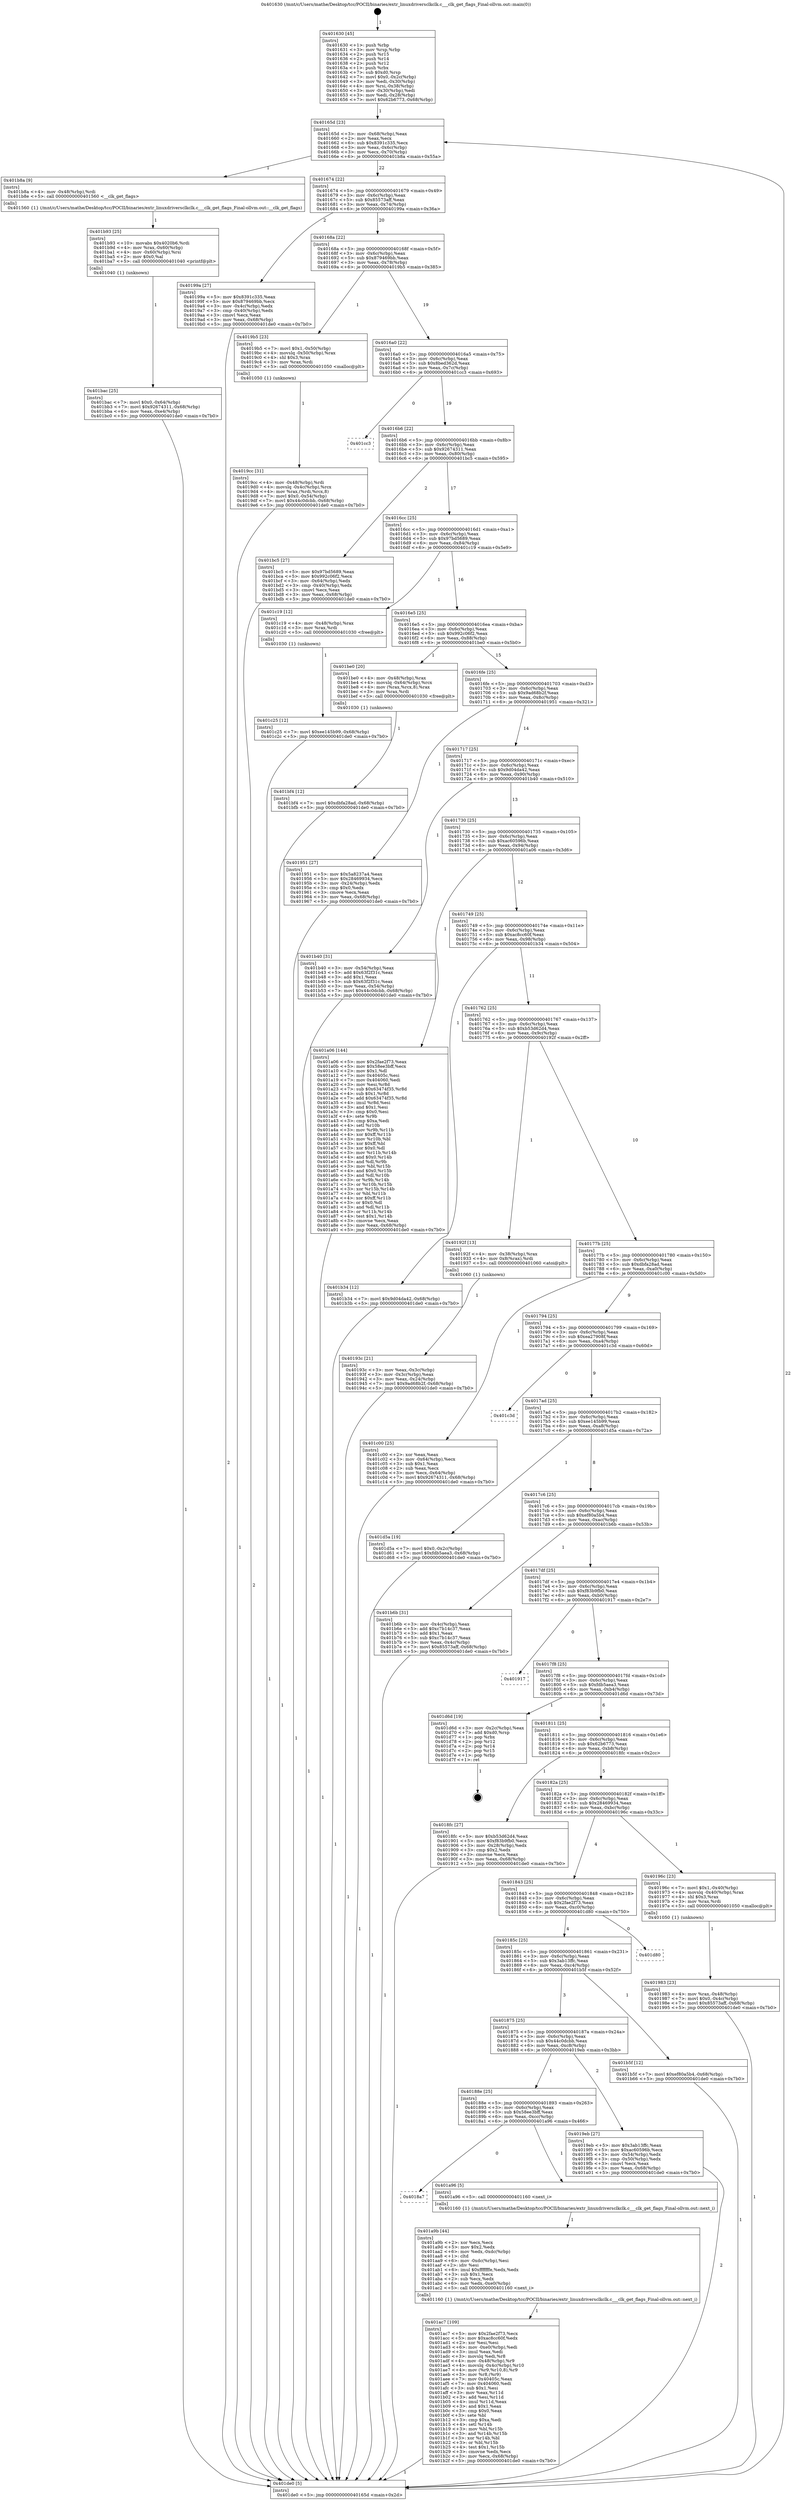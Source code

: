 digraph "0x401630" {
  label = "0x401630 (/mnt/c/Users/mathe/Desktop/tcc/POCII/binaries/extr_linuxdriversclkclk.c___clk_get_flags_Final-ollvm.out::main(0))"
  labelloc = "t"
  node[shape=record]

  Entry [label="",width=0.3,height=0.3,shape=circle,fillcolor=black,style=filled]
  "0x40165d" [label="{
     0x40165d [23]\l
     | [instrs]\l
     &nbsp;&nbsp;0x40165d \<+3\>: mov -0x68(%rbp),%eax\l
     &nbsp;&nbsp;0x401660 \<+2\>: mov %eax,%ecx\l
     &nbsp;&nbsp;0x401662 \<+6\>: sub $0x8391c335,%ecx\l
     &nbsp;&nbsp;0x401668 \<+3\>: mov %eax,-0x6c(%rbp)\l
     &nbsp;&nbsp;0x40166b \<+3\>: mov %ecx,-0x70(%rbp)\l
     &nbsp;&nbsp;0x40166e \<+6\>: je 0000000000401b8a \<main+0x55a\>\l
  }"]
  "0x401b8a" [label="{
     0x401b8a [9]\l
     | [instrs]\l
     &nbsp;&nbsp;0x401b8a \<+4\>: mov -0x48(%rbp),%rdi\l
     &nbsp;&nbsp;0x401b8e \<+5\>: call 0000000000401560 \<__clk_get_flags\>\l
     | [calls]\l
     &nbsp;&nbsp;0x401560 \{1\} (/mnt/c/Users/mathe/Desktop/tcc/POCII/binaries/extr_linuxdriversclkclk.c___clk_get_flags_Final-ollvm.out::__clk_get_flags)\l
  }"]
  "0x401674" [label="{
     0x401674 [22]\l
     | [instrs]\l
     &nbsp;&nbsp;0x401674 \<+5\>: jmp 0000000000401679 \<main+0x49\>\l
     &nbsp;&nbsp;0x401679 \<+3\>: mov -0x6c(%rbp),%eax\l
     &nbsp;&nbsp;0x40167c \<+5\>: sub $0x85573aff,%eax\l
     &nbsp;&nbsp;0x401681 \<+3\>: mov %eax,-0x74(%rbp)\l
     &nbsp;&nbsp;0x401684 \<+6\>: je 000000000040199a \<main+0x36a\>\l
  }"]
  Exit [label="",width=0.3,height=0.3,shape=circle,fillcolor=black,style=filled,peripheries=2]
  "0x40199a" [label="{
     0x40199a [27]\l
     | [instrs]\l
     &nbsp;&nbsp;0x40199a \<+5\>: mov $0x8391c335,%eax\l
     &nbsp;&nbsp;0x40199f \<+5\>: mov $0x879469bb,%ecx\l
     &nbsp;&nbsp;0x4019a4 \<+3\>: mov -0x4c(%rbp),%edx\l
     &nbsp;&nbsp;0x4019a7 \<+3\>: cmp -0x40(%rbp),%edx\l
     &nbsp;&nbsp;0x4019aa \<+3\>: cmovl %ecx,%eax\l
     &nbsp;&nbsp;0x4019ad \<+3\>: mov %eax,-0x68(%rbp)\l
     &nbsp;&nbsp;0x4019b0 \<+5\>: jmp 0000000000401de0 \<main+0x7b0\>\l
  }"]
  "0x40168a" [label="{
     0x40168a [22]\l
     | [instrs]\l
     &nbsp;&nbsp;0x40168a \<+5\>: jmp 000000000040168f \<main+0x5f\>\l
     &nbsp;&nbsp;0x40168f \<+3\>: mov -0x6c(%rbp),%eax\l
     &nbsp;&nbsp;0x401692 \<+5\>: sub $0x879469bb,%eax\l
     &nbsp;&nbsp;0x401697 \<+3\>: mov %eax,-0x78(%rbp)\l
     &nbsp;&nbsp;0x40169a \<+6\>: je 00000000004019b5 \<main+0x385\>\l
  }"]
  "0x401c25" [label="{
     0x401c25 [12]\l
     | [instrs]\l
     &nbsp;&nbsp;0x401c25 \<+7\>: movl $0xee145b99,-0x68(%rbp)\l
     &nbsp;&nbsp;0x401c2c \<+5\>: jmp 0000000000401de0 \<main+0x7b0\>\l
  }"]
  "0x4019b5" [label="{
     0x4019b5 [23]\l
     | [instrs]\l
     &nbsp;&nbsp;0x4019b5 \<+7\>: movl $0x1,-0x50(%rbp)\l
     &nbsp;&nbsp;0x4019bc \<+4\>: movslq -0x50(%rbp),%rax\l
     &nbsp;&nbsp;0x4019c0 \<+4\>: shl $0x3,%rax\l
     &nbsp;&nbsp;0x4019c4 \<+3\>: mov %rax,%rdi\l
     &nbsp;&nbsp;0x4019c7 \<+5\>: call 0000000000401050 \<malloc@plt\>\l
     | [calls]\l
     &nbsp;&nbsp;0x401050 \{1\} (unknown)\l
  }"]
  "0x4016a0" [label="{
     0x4016a0 [22]\l
     | [instrs]\l
     &nbsp;&nbsp;0x4016a0 \<+5\>: jmp 00000000004016a5 \<main+0x75\>\l
     &nbsp;&nbsp;0x4016a5 \<+3\>: mov -0x6c(%rbp),%eax\l
     &nbsp;&nbsp;0x4016a8 \<+5\>: sub $0x8bed362d,%eax\l
     &nbsp;&nbsp;0x4016ad \<+3\>: mov %eax,-0x7c(%rbp)\l
     &nbsp;&nbsp;0x4016b0 \<+6\>: je 0000000000401cc3 \<main+0x693\>\l
  }"]
  "0x401bf4" [label="{
     0x401bf4 [12]\l
     | [instrs]\l
     &nbsp;&nbsp;0x401bf4 \<+7\>: movl $0xdbfa28ad,-0x68(%rbp)\l
     &nbsp;&nbsp;0x401bfb \<+5\>: jmp 0000000000401de0 \<main+0x7b0\>\l
  }"]
  "0x401cc3" [label="{
     0x401cc3\l
  }", style=dashed]
  "0x4016b6" [label="{
     0x4016b6 [22]\l
     | [instrs]\l
     &nbsp;&nbsp;0x4016b6 \<+5\>: jmp 00000000004016bb \<main+0x8b\>\l
     &nbsp;&nbsp;0x4016bb \<+3\>: mov -0x6c(%rbp),%eax\l
     &nbsp;&nbsp;0x4016be \<+5\>: sub $0x92674311,%eax\l
     &nbsp;&nbsp;0x4016c3 \<+3\>: mov %eax,-0x80(%rbp)\l
     &nbsp;&nbsp;0x4016c6 \<+6\>: je 0000000000401bc5 \<main+0x595\>\l
  }"]
  "0x401bac" [label="{
     0x401bac [25]\l
     | [instrs]\l
     &nbsp;&nbsp;0x401bac \<+7\>: movl $0x0,-0x64(%rbp)\l
     &nbsp;&nbsp;0x401bb3 \<+7\>: movl $0x92674311,-0x68(%rbp)\l
     &nbsp;&nbsp;0x401bba \<+6\>: mov %eax,-0xe4(%rbp)\l
     &nbsp;&nbsp;0x401bc0 \<+5\>: jmp 0000000000401de0 \<main+0x7b0\>\l
  }"]
  "0x401bc5" [label="{
     0x401bc5 [27]\l
     | [instrs]\l
     &nbsp;&nbsp;0x401bc5 \<+5\>: mov $0x97bd5689,%eax\l
     &nbsp;&nbsp;0x401bca \<+5\>: mov $0x992c06f2,%ecx\l
     &nbsp;&nbsp;0x401bcf \<+3\>: mov -0x64(%rbp),%edx\l
     &nbsp;&nbsp;0x401bd2 \<+3\>: cmp -0x40(%rbp),%edx\l
     &nbsp;&nbsp;0x401bd5 \<+3\>: cmovl %ecx,%eax\l
     &nbsp;&nbsp;0x401bd8 \<+3\>: mov %eax,-0x68(%rbp)\l
     &nbsp;&nbsp;0x401bdb \<+5\>: jmp 0000000000401de0 \<main+0x7b0\>\l
  }"]
  "0x4016cc" [label="{
     0x4016cc [25]\l
     | [instrs]\l
     &nbsp;&nbsp;0x4016cc \<+5\>: jmp 00000000004016d1 \<main+0xa1\>\l
     &nbsp;&nbsp;0x4016d1 \<+3\>: mov -0x6c(%rbp),%eax\l
     &nbsp;&nbsp;0x4016d4 \<+5\>: sub $0x97bd5689,%eax\l
     &nbsp;&nbsp;0x4016d9 \<+6\>: mov %eax,-0x84(%rbp)\l
     &nbsp;&nbsp;0x4016df \<+6\>: je 0000000000401c19 \<main+0x5e9\>\l
  }"]
  "0x401b93" [label="{
     0x401b93 [25]\l
     | [instrs]\l
     &nbsp;&nbsp;0x401b93 \<+10\>: movabs $0x4020b6,%rdi\l
     &nbsp;&nbsp;0x401b9d \<+4\>: mov %rax,-0x60(%rbp)\l
     &nbsp;&nbsp;0x401ba1 \<+4\>: mov -0x60(%rbp),%rsi\l
     &nbsp;&nbsp;0x401ba5 \<+2\>: mov $0x0,%al\l
     &nbsp;&nbsp;0x401ba7 \<+5\>: call 0000000000401040 \<printf@plt\>\l
     | [calls]\l
     &nbsp;&nbsp;0x401040 \{1\} (unknown)\l
  }"]
  "0x401c19" [label="{
     0x401c19 [12]\l
     | [instrs]\l
     &nbsp;&nbsp;0x401c19 \<+4\>: mov -0x48(%rbp),%rax\l
     &nbsp;&nbsp;0x401c1d \<+3\>: mov %rax,%rdi\l
     &nbsp;&nbsp;0x401c20 \<+5\>: call 0000000000401030 \<free@plt\>\l
     | [calls]\l
     &nbsp;&nbsp;0x401030 \{1\} (unknown)\l
  }"]
  "0x4016e5" [label="{
     0x4016e5 [25]\l
     | [instrs]\l
     &nbsp;&nbsp;0x4016e5 \<+5\>: jmp 00000000004016ea \<main+0xba\>\l
     &nbsp;&nbsp;0x4016ea \<+3\>: mov -0x6c(%rbp),%eax\l
     &nbsp;&nbsp;0x4016ed \<+5\>: sub $0x992c06f2,%eax\l
     &nbsp;&nbsp;0x4016f2 \<+6\>: mov %eax,-0x88(%rbp)\l
     &nbsp;&nbsp;0x4016f8 \<+6\>: je 0000000000401be0 \<main+0x5b0\>\l
  }"]
  "0x401ac7" [label="{
     0x401ac7 [109]\l
     | [instrs]\l
     &nbsp;&nbsp;0x401ac7 \<+5\>: mov $0x2fae2f73,%ecx\l
     &nbsp;&nbsp;0x401acc \<+5\>: mov $0xac8cc60f,%edx\l
     &nbsp;&nbsp;0x401ad1 \<+2\>: xor %esi,%esi\l
     &nbsp;&nbsp;0x401ad3 \<+6\>: mov -0xe0(%rbp),%edi\l
     &nbsp;&nbsp;0x401ad9 \<+3\>: imul %eax,%edi\l
     &nbsp;&nbsp;0x401adc \<+3\>: movslq %edi,%r8\l
     &nbsp;&nbsp;0x401adf \<+4\>: mov -0x48(%rbp),%r9\l
     &nbsp;&nbsp;0x401ae3 \<+4\>: movslq -0x4c(%rbp),%r10\l
     &nbsp;&nbsp;0x401ae7 \<+4\>: mov (%r9,%r10,8),%r9\l
     &nbsp;&nbsp;0x401aeb \<+3\>: mov %r8,(%r9)\l
     &nbsp;&nbsp;0x401aee \<+7\>: mov 0x40405c,%eax\l
     &nbsp;&nbsp;0x401af5 \<+7\>: mov 0x404060,%edi\l
     &nbsp;&nbsp;0x401afc \<+3\>: sub $0x1,%esi\l
     &nbsp;&nbsp;0x401aff \<+3\>: mov %eax,%r11d\l
     &nbsp;&nbsp;0x401b02 \<+3\>: add %esi,%r11d\l
     &nbsp;&nbsp;0x401b05 \<+4\>: imul %r11d,%eax\l
     &nbsp;&nbsp;0x401b09 \<+3\>: and $0x1,%eax\l
     &nbsp;&nbsp;0x401b0c \<+3\>: cmp $0x0,%eax\l
     &nbsp;&nbsp;0x401b0f \<+3\>: sete %bl\l
     &nbsp;&nbsp;0x401b12 \<+3\>: cmp $0xa,%edi\l
     &nbsp;&nbsp;0x401b15 \<+4\>: setl %r14b\l
     &nbsp;&nbsp;0x401b19 \<+3\>: mov %bl,%r15b\l
     &nbsp;&nbsp;0x401b1c \<+3\>: and %r14b,%r15b\l
     &nbsp;&nbsp;0x401b1f \<+3\>: xor %r14b,%bl\l
     &nbsp;&nbsp;0x401b22 \<+3\>: or %bl,%r15b\l
     &nbsp;&nbsp;0x401b25 \<+4\>: test $0x1,%r15b\l
     &nbsp;&nbsp;0x401b29 \<+3\>: cmovne %edx,%ecx\l
     &nbsp;&nbsp;0x401b2c \<+3\>: mov %ecx,-0x68(%rbp)\l
     &nbsp;&nbsp;0x401b2f \<+5\>: jmp 0000000000401de0 \<main+0x7b0\>\l
  }"]
  "0x401be0" [label="{
     0x401be0 [20]\l
     | [instrs]\l
     &nbsp;&nbsp;0x401be0 \<+4\>: mov -0x48(%rbp),%rax\l
     &nbsp;&nbsp;0x401be4 \<+4\>: movslq -0x64(%rbp),%rcx\l
     &nbsp;&nbsp;0x401be8 \<+4\>: mov (%rax,%rcx,8),%rax\l
     &nbsp;&nbsp;0x401bec \<+3\>: mov %rax,%rdi\l
     &nbsp;&nbsp;0x401bef \<+5\>: call 0000000000401030 \<free@plt\>\l
     | [calls]\l
     &nbsp;&nbsp;0x401030 \{1\} (unknown)\l
  }"]
  "0x4016fe" [label="{
     0x4016fe [25]\l
     | [instrs]\l
     &nbsp;&nbsp;0x4016fe \<+5\>: jmp 0000000000401703 \<main+0xd3\>\l
     &nbsp;&nbsp;0x401703 \<+3\>: mov -0x6c(%rbp),%eax\l
     &nbsp;&nbsp;0x401706 \<+5\>: sub $0x9ad68b2f,%eax\l
     &nbsp;&nbsp;0x40170b \<+6\>: mov %eax,-0x8c(%rbp)\l
     &nbsp;&nbsp;0x401711 \<+6\>: je 0000000000401951 \<main+0x321\>\l
  }"]
  "0x401a9b" [label="{
     0x401a9b [44]\l
     | [instrs]\l
     &nbsp;&nbsp;0x401a9b \<+2\>: xor %ecx,%ecx\l
     &nbsp;&nbsp;0x401a9d \<+5\>: mov $0x2,%edx\l
     &nbsp;&nbsp;0x401aa2 \<+6\>: mov %edx,-0xdc(%rbp)\l
     &nbsp;&nbsp;0x401aa8 \<+1\>: cltd\l
     &nbsp;&nbsp;0x401aa9 \<+6\>: mov -0xdc(%rbp),%esi\l
     &nbsp;&nbsp;0x401aaf \<+2\>: idiv %esi\l
     &nbsp;&nbsp;0x401ab1 \<+6\>: imul $0xfffffffe,%edx,%edx\l
     &nbsp;&nbsp;0x401ab7 \<+3\>: sub $0x1,%ecx\l
     &nbsp;&nbsp;0x401aba \<+2\>: sub %ecx,%edx\l
     &nbsp;&nbsp;0x401abc \<+6\>: mov %edx,-0xe0(%rbp)\l
     &nbsp;&nbsp;0x401ac2 \<+5\>: call 0000000000401160 \<next_i\>\l
     | [calls]\l
     &nbsp;&nbsp;0x401160 \{1\} (/mnt/c/Users/mathe/Desktop/tcc/POCII/binaries/extr_linuxdriversclkclk.c___clk_get_flags_Final-ollvm.out::next_i)\l
  }"]
  "0x401951" [label="{
     0x401951 [27]\l
     | [instrs]\l
     &nbsp;&nbsp;0x401951 \<+5\>: mov $0x5a8237a4,%eax\l
     &nbsp;&nbsp;0x401956 \<+5\>: mov $0x28469934,%ecx\l
     &nbsp;&nbsp;0x40195b \<+3\>: mov -0x24(%rbp),%edx\l
     &nbsp;&nbsp;0x40195e \<+3\>: cmp $0x0,%edx\l
     &nbsp;&nbsp;0x401961 \<+3\>: cmove %ecx,%eax\l
     &nbsp;&nbsp;0x401964 \<+3\>: mov %eax,-0x68(%rbp)\l
     &nbsp;&nbsp;0x401967 \<+5\>: jmp 0000000000401de0 \<main+0x7b0\>\l
  }"]
  "0x401717" [label="{
     0x401717 [25]\l
     | [instrs]\l
     &nbsp;&nbsp;0x401717 \<+5\>: jmp 000000000040171c \<main+0xec\>\l
     &nbsp;&nbsp;0x40171c \<+3\>: mov -0x6c(%rbp),%eax\l
     &nbsp;&nbsp;0x40171f \<+5\>: sub $0x9d04da42,%eax\l
     &nbsp;&nbsp;0x401724 \<+6\>: mov %eax,-0x90(%rbp)\l
     &nbsp;&nbsp;0x40172a \<+6\>: je 0000000000401b40 \<main+0x510\>\l
  }"]
  "0x4018a7" [label="{
     0x4018a7\l
  }", style=dashed]
  "0x401b40" [label="{
     0x401b40 [31]\l
     | [instrs]\l
     &nbsp;&nbsp;0x401b40 \<+3\>: mov -0x54(%rbp),%eax\l
     &nbsp;&nbsp;0x401b43 \<+5\>: add $0x63f2f31c,%eax\l
     &nbsp;&nbsp;0x401b48 \<+3\>: add $0x1,%eax\l
     &nbsp;&nbsp;0x401b4b \<+5\>: sub $0x63f2f31c,%eax\l
     &nbsp;&nbsp;0x401b50 \<+3\>: mov %eax,-0x54(%rbp)\l
     &nbsp;&nbsp;0x401b53 \<+7\>: movl $0x44c0dcbb,-0x68(%rbp)\l
     &nbsp;&nbsp;0x401b5a \<+5\>: jmp 0000000000401de0 \<main+0x7b0\>\l
  }"]
  "0x401730" [label="{
     0x401730 [25]\l
     | [instrs]\l
     &nbsp;&nbsp;0x401730 \<+5\>: jmp 0000000000401735 \<main+0x105\>\l
     &nbsp;&nbsp;0x401735 \<+3\>: mov -0x6c(%rbp),%eax\l
     &nbsp;&nbsp;0x401738 \<+5\>: sub $0xac60596b,%eax\l
     &nbsp;&nbsp;0x40173d \<+6\>: mov %eax,-0x94(%rbp)\l
     &nbsp;&nbsp;0x401743 \<+6\>: je 0000000000401a06 \<main+0x3d6\>\l
  }"]
  "0x401a96" [label="{
     0x401a96 [5]\l
     | [instrs]\l
     &nbsp;&nbsp;0x401a96 \<+5\>: call 0000000000401160 \<next_i\>\l
     | [calls]\l
     &nbsp;&nbsp;0x401160 \{1\} (/mnt/c/Users/mathe/Desktop/tcc/POCII/binaries/extr_linuxdriversclkclk.c___clk_get_flags_Final-ollvm.out::next_i)\l
  }"]
  "0x401a06" [label="{
     0x401a06 [144]\l
     | [instrs]\l
     &nbsp;&nbsp;0x401a06 \<+5\>: mov $0x2fae2f73,%eax\l
     &nbsp;&nbsp;0x401a0b \<+5\>: mov $0x58ee3bff,%ecx\l
     &nbsp;&nbsp;0x401a10 \<+2\>: mov $0x1,%dl\l
     &nbsp;&nbsp;0x401a12 \<+7\>: mov 0x40405c,%esi\l
     &nbsp;&nbsp;0x401a19 \<+7\>: mov 0x404060,%edi\l
     &nbsp;&nbsp;0x401a20 \<+3\>: mov %esi,%r8d\l
     &nbsp;&nbsp;0x401a23 \<+7\>: sub $0x63474f35,%r8d\l
     &nbsp;&nbsp;0x401a2a \<+4\>: sub $0x1,%r8d\l
     &nbsp;&nbsp;0x401a2e \<+7\>: add $0x63474f35,%r8d\l
     &nbsp;&nbsp;0x401a35 \<+4\>: imul %r8d,%esi\l
     &nbsp;&nbsp;0x401a39 \<+3\>: and $0x1,%esi\l
     &nbsp;&nbsp;0x401a3c \<+3\>: cmp $0x0,%esi\l
     &nbsp;&nbsp;0x401a3f \<+4\>: sete %r9b\l
     &nbsp;&nbsp;0x401a43 \<+3\>: cmp $0xa,%edi\l
     &nbsp;&nbsp;0x401a46 \<+4\>: setl %r10b\l
     &nbsp;&nbsp;0x401a4a \<+3\>: mov %r9b,%r11b\l
     &nbsp;&nbsp;0x401a4d \<+4\>: xor $0xff,%r11b\l
     &nbsp;&nbsp;0x401a51 \<+3\>: mov %r10b,%bl\l
     &nbsp;&nbsp;0x401a54 \<+3\>: xor $0xff,%bl\l
     &nbsp;&nbsp;0x401a57 \<+3\>: xor $0x0,%dl\l
     &nbsp;&nbsp;0x401a5a \<+3\>: mov %r11b,%r14b\l
     &nbsp;&nbsp;0x401a5d \<+4\>: and $0x0,%r14b\l
     &nbsp;&nbsp;0x401a61 \<+3\>: and %dl,%r9b\l
     &nbsp;&nbsp;0x401a64 \<+3\>: mov %bl,%r15b\l
     &nbsp;&nbsp;0x401a67 \<+4\>: and $0x0,%r15b\l
     &nbsp;&nbsp;0x401a6b \<+3\>: and %dl,%r10b\l
     &nbsp;&nbsp;0x401a6e \<+3\>: or %r9b,%r14b\l
     &nbsp;&nbsp;0x401a71 \<+3\>: or %r10b,%r15b\l
     &nbsp;&nbsp;0x401a74 \<+3\>: xor %r15b,%r14b\l
     &nbsp;&nbsp;0x401a77 \<+3\>: or %bl,%r11b\l
     &nbsp;&nbsp;0x401a7a \<+4\>: xor $0xff,%r11b\l
     &nbsp;&nbsp;0x401a7e \<+3\>: or $0x0,%dl\l
     &nbsp;&nbsp;0x401a81 \<+3\>: and %dl,%r11b\l
     &nbsp;&nbsp;0x401a84 \<+3\>: or %r11b,%r14b\l
     &nbsp;&nbsp;0x401a87 \<+4\>: test $0x1,%r14b\l
     &nbsp;&nbsp;0x401a8b \<+3\>: cmovne %ecx,%eax\l
     &nbsp;&nbsp;0x401a8e \<+3\>: mov %eax,-0x68(%rbp)\l
     &nbsp;&nbsp;0x401a91 \<+5\>: jmp 0000000000401de0 \<main+0x7b0\>\l
  }"]
  "0x401749" [label="{
     0x401749 [25]\l
     | [instrs]\l
     &nbsp;&nbsp;0x401749 \<+5\>: jmp 000000000040174e \<main+0x11e\>\l
     &nbsp;&nbsp;0x40174e \<+3\>: mov -0x6c(%rbp),%eax\l
     &nbsp;&nbsp;0x401751 \<+5\>: sub $0xac8cc60f,%eax\l
     &nbsp;&nbsp;0x401756 \<+6\>: mov %eax,-0x98(%rbp)\l
     &nbsp;&nbsp;0x40175c \<+6\>: je 0000000000401b34 \<main+0x504\>\l
  }"]
  "0x40188e" [label="{
     0x40188e [25]\l
     | [instrs]\l
     &nbsp;&nbsp;0x40188e \<+5\>: jmp 0000000000401893 \<main+0x263\>\l
     &nbsp;&nbsp;0x401893 \<+3\>: mov -0x6c(%rbp),%eax\l
     &nbsp;&nbsp;0x401896 \<+5\>: sub $0x58ee3bff,%eax\l
     &nbsp;&nbsp;0x40189b \<+6\>: mov %eax,-0xcc(%rbp)\l
     &nbsp;&nbsp;0x4018a1 \<+6\>: je 0000000000401a96 \<main+0x466\>\l
  }"]
  "0x401b34" [label="{
     0x401b34 [12]\l
     | [instrs]\l
     &nbsp;&nbsp;0x401b34 \<+7\>: movl $0x9d04da42,-0x68(%rbp)\l
     &nbsp;&nbsp;0x401b3b \<+5\>: jmp 0000000000401de0 \<main+0x7b0\>\l
  }"]
  "0x401762" [label="{
     0x401762 [25]\l
     | [instrs]\l
     &nbsp;&nbsp;0x401762 \<+5\>: jmp 0000000000401767 \<main+0x137\>\l
     &nbsp;&nbsp;0x401767 \<+3\>: mov -0x6c(%rbp),%eax\l
     &nbsp;&nbsp;0x40176a \<+5\>: sub $0xb53d62d4,%eax\l
     &nbsp;&nbsp;0x40176f \<+6\>: mov %eax,-0x9c(%rbp)\l
     &nbsp;&nbsp;0x401775 \<+6\>: je 000000000040192f \<main+0x2ff\>\l
  }"]
  "0x4019eb" [label="{
     0x4019eb [27]\l
     | [instrs]\l
     &nbsp;&nbsp;0x4019eb \<+5\>: mov $0x3ab13ffc,%eax\l
     &nbsp;&nbsp;0x4019f0 \<+5\>: mov $0xac60596b,%ecx\l
     &nbsp;&nbsp;0x4019f5 \<+3\>: mov -0x54(%rbp),%edx\l
     &nbsp;&nbsp;0x4019f8 \<+3\>: cmp -0x50(%rbp),%edx\l
     &nbsp;&nbsp;0x4019fb \<+3\>: cmovl %ecx,%eax\l
     &nbsp;&nbsp;0x4019fe \<+3\>: mov %eax,-0x68(%rbp)\l
     &nbsp;&nbsp;0x401a01 \<+5\>: jmp 0000000000401de0 \<main+0x7b0\>\l
  }"]
  "0x40192f" [label="{
     0x40192f [13]\l
     | [instrs]\l
     &nbsp;&nbsp;0x40192f \<+4\>: mov -0x38(%rbp),%rax\l
     &nbsp;&nbsp;0x401933 \<+4\>: mov 0x8(%rax),%rdi\l
     &nbsp;&nbsp;0x401937 \<+5\>: call 0000000000401060 \<atoi@plt\>\l
     | [calls]\l
     &nbsp;&nbsp;0x401060 \{1\} (unknown)\l
  }"]
  "0x40177b" [label="{
     0x40177b [25]\l
     | [instrs]\l
     &nbsp;&nbsp;0x40177b \<+5\>: jmp 0000000000401780 \<main+0x150\>\l
     &nbsp;&nbsp;0x401780 \<+3\>: mov -0x6c(%rbp),%eax\l
     &nbsp;&nbsp;0x401783 \<+5\>: sub $0xdbfa28ad,%eax\l
     &nbsp;&nbsp;0x401788 \<+6\>: mov %eax,-0xa0(%rbp)\l
     &nbsp;&nbsp;0x40178e \<+6\>: je 0000000000401c00 \<main+0x5d0\>\l
  }"]
  "0x401875" [label="{
     0x401875 [25]\l
     | [instrs]\l
     &nbsp;&nbsp;0x401875 \<+5\>: jmp 000000000040187a \<main+0x24a\>\l
     &nbsp;&nbsp;0x40187a \<+3\>: mov -0x6c(%rbp),%eax\l
     &nbsp;&nbsp;0x40187d \<+5\>: sub $0x44c0dcbb,%eax\l
     &nbsp;&nbsp;0x401882 \<+6\>: mov %eax,-0xc8(%rbp)\l
     &nbsp;&nbsp;0x401888 \<+6\>: je 00000000004019eb \<main+0x3bb\>\l
  }"]
  "0x401c00" [label="{
     0x401c00 [25]\l
     | [instrs]\l
     &nbsp;&nbsp;0x401c00 \<+2\>: xor %eax,%eax\l
     &nbsp;&nbsp;0x401c02 \<+3\>: mov -0x64(%rbp),%ecx\l
     &nbsp;&nbsp;0x401c05 \<+3\>: sub $0x1,%eax\l
     &nbsp;&nbsp;0x401c08 \<+2\>: sub %eax,%ecx\l
     &nbsp;&nbsp;0x401c0a \<+3\>: mov %ecx,-0x64(%rbp)\l
     &nbsp;&nbsp;0x401c0d \<+7\>: movl $0x92674311,-0x68(%rbp)\l
     &nbsp;&nbsp;0x401c14 \<+5\>: jmp 0000000000401de0 \<main+0x7b0\>\l
  }"]
  "0x401794" [label="{
     0x401794 [25]\l
     | [instrs]\l
     &nbsp;&nbsp;0x401794 \<+5\>: jmp 0000000000401799 \<main+0x169\>\l
     &nbsp;&nbsp;0x401799 \<+3\>: mov -0x6c(%rbp),%eax\l
     &nbsp;&nbsp;0x40179c \<+5\>: sub $0xea27908f,%eax\l
     &nbsp;&nbsp;0x4017a1 \<+6\>: mov %eax,-0xa4(%rbp)\l
     &nbsp;&nbsp;0x4017a7 \<+6\>: je 0000000000401c3d \<main+0x60d\>\l
  }"]
  "0x401b5f" [label="{
     0x401b5f [12]\l
     | [instrs]\l
     &nbsp;&nbsp;0x401b5f \<+7\>: movl $0xef80a5b4,-0x68(%rbp)\l
     &nbsp;&nbsp;0x401b66 \<+5\>: jmp 0000000000401de0 \<main+0x7b0\>\l
  }"]
  "0x401c3d" [label="{
     0x401c3d\l
  }", style=dashed]
  "0x4017ad" [label="{
     0x4017ad [25]\l
     | [instrs]\l
     &nbsp;&nbsp;0x4017ad \<+5\>: jmp 00000000004017b2 \<main+0x182\>\l
     &nbsp;&nbsp;0x4017b2 \<+3\>: mov -0x6c(%rbp),%eax\l
     &nbsp;&nbsp;0x4017b5 \<+5\>: sub $0xee145b99,%eax\l
     &nbsp;&nbsp;0x4017ba \<+6\>: mov %eax,-0xa8(%rbp)\l
     &nbsp;&nbsp;0x4017c0 \<+6\>: je 0000000000401d5a \<main+0x72a\>\l
  }"]
  "0x40185c" [label="{
     0x40185c [25]\l
     | [instrs]\l
     &nbsp;&nbsp;0x40185c \<+5\>: jmp 0000000000401861 \<main+0x231\>\l
     &nbsp;&nbsp;0x401861 \<+3\>: mov -0x6c(%rbp),%eax\l
     &nbsp;&nbsp;0x401864 \<+5\>: sub $0x3ab13ffc,%eax\l
     &nbsp;&nbsp;0x401869 \<+6\>: mov %eax,-0xc4(%rbp)\l
     &nbsp;&nbsp;0x40186f \<+6\>: je 0000000000401b5f \<main+0x52f\>\l
  }"]
  "0x401d5a" [label="{
     0x401d5a [19]\l
     | [instrs]\l
     &nbsp;&nbsp;0x401d5a \<+7\>: movl $0x0,-0x2c(%rbp)\l
     &nbsp;&nbsp;0x401d61 \<+7\>: movl $0xfdb5aea3,-0x68(%rbp)\l
     &nbsp;&nbsp;0x401d68 \<+5\>: jmp 0000000000401de0 \<main+0x7b0\>\l
  }"]
  "0x4017c6" [label="{
     0x4017c6 [25]\l
     | [instrs]\l
     &nbsp;&nbsp;0x4017c6 \<+5\>: jmp 00000000004017cb \<main+0x19b\>\l
     &nbsp;&nbsp;0x4017cb \<+3\>: mov -0x6c(%rbp),%eax\l
     &nbsp;&nbsp;0x4017ce \<+5\>: sub $0xef80a5b4,%eax\l
     &nbsp;&nbsp;0x4017d3 \<+6\>: mov %eax,-0xac(%rbp)\l
     &nbsp;&nbsp;0x4017d9 \<+6\>: je 0000000000401b6b \<main+0x53b\>\l
  }"]
  "0x401d80" [label="{
     0x401d80\l
  }", style=dashed]
  "0x401b6b" [label="{
     0x401b6b [31]\l
     | [instrs]\l
     &nbsp;&nbsp;0x401b6b \<+3\>: mov -0x4c(%rbp),%eax\l
     &nbsp;&nbsp;0x401b6e \<+5\>: add $0xc7b14c37,%eax\l
     &nbsp;&nbsp;0x401b73 \<+3\>: add $0x1,%eax\l
     &nbsp;&nbsp;0x401b76 \<+5\>: sub $0xc7b14c37,%eax\l
     &nbsp;&nbsp;0x401b7b \<+3\>: mov %eax,-0x4c(%rbp)\l
     &nbsp;&nbsp;0x401b7e \<+7\>: movl $0x85573aff,-0x68(%rbp)\l
     &nbsp;&nbsp;0x401b85 \<+5\>: jmp 0000000000401de0 \<main+0x7b0\>\l
  }"]
  "0x4017df" [label="{
     0x4017df [25]\l
     | [instrs]\l
     &nbsp;&nbsp;0x4017df \<+5\>: jmp 00000000004017e4 \<main+0x1b4\>\l
     &nbsp;&nbsp;0x4017e4 \<+3\>: mov -0x6c(%rbp),%eax\l
     &nbsp;&nbsp;0x4017e7 \<+5\>: sub $0xf83b9fb0,%eax\l
     &nbsp;&nbsp;0x4017ec \<+6\>: mov %eax,-0xb0(%rbp)\l
     &nbsp;&nbsp;0x4017f2 \<+6\>: je 0000000000401917 \<main+0x2e7\>\l
  }"]
  "0x4019cc" [label="{
     0x4019cc [31]\l
     | [instrs]\l
     &nbsp;&nbsp;0x4019cc \<+4\>: mov -0x48(%rbp),%rdi\l
     &nbsp;&nbsp;0x4019d0 \<+4\>: movslq -0x4c(%rbp),%rcx\l
     &nbsp;&nbsp;0x4019d4 \<+4\>: mov %rax,(%rdi,%rcx,8)\l
     &nbsp;&nbsp;0x4019d8 \<+7\>: movl $0x0,-0x54(%rbp)\l
     &nbsp;&nbsp;0x4019df \<+7\>: movl $0x44c0dcbb,-0x68(%rbp)\l
     &nbsp;&nbsp;0x4019e6 \<+5\>: jmp 0000000000401de0 \<main+0x7b0\>\l
  }"]
  "0x401917" [label="{
     0x401917\l
  }", style=dashed]
  "0x4017f8" [label="{
     0x4017f8 [25]\l
     | [instrs]\l
     &nbsp;&nbsp;0x4017f8 \<+5\>: jmp 00000000004017fd \<main+0x1cd\>\l
     &nbsp;&nbsp;0x4017fd \<+3\>: mov -0x6c(%rbp),%eax\l
     &nbsp;&nbsp;0x401800 \<+5\>: sub $0xfdb5aea3,%eax\l
     &nbsp;&nbsp;0x401805 \<+6\>: mov %eax,-0xb4(%rbp)\l
     &nbsp;&nbsp;0x40180b \<+6\>: je 0000000000401d6d \<main+0x73d\>\l
  }"]
  "0x401983" [label="{
     0x401983 [23]\l
     | [instrs]\l
     &nbsp;&nbsp;0x401983 \<+4\>: mov %rax,-0x48(%rbp)\l
     &nbsp;&nbsp;0x401987 \<+7\>: movl $0x0,-0x4c(%rbp)\l
     &nbsp;&nbsp;0x40198e \<+7\>: movl $0x85573aff,-0x68(%rbp)\l
     &nbsp;&nbsp;0x401995 \<+5\>: jmp 0000000000401de0 \<main+0x7b0\>\l
  }"]
  "0x401d6d" [label="{
     0x401d6d [19]\l
     | [instrs]\l
     &nbsp;&nbsp;0x401d6d \<+3\>: mov -0x2c(%rbp),%eax\l
     &nbsp;&nbsp;0x401d70 \<+7\>: add $0xd0,%rsp\l
     &nbsp;&nbsp;0x401d77 \<+1\>: pop %rbx\l
     &nbsp;&nbsp;0x401d78 \<+2\>: pop %r12\l
     &nbsp;&nbsp;0x401d7a \<+2\>: pop %r14\l
     &nbsp;&nbsp;0x401d7c \<+2\>: pop %r15\l
     &nbsp;&nbsp;0x401d7e \<+1\>: pop %rbp\l
     &nbsp;&nbsp;0x401d7f \<+1\>: ret\l
  }"]
  "0x401811" [label="{
     0x401811 [25]\l
     | [instrs]\l
     &nbsp;&nbsp;0x401811 \<+5\>: jmp 0000000000401816 \<main+0x1e6\>\l
     &nbsp;&nbsp;0x401816 \<+3\>: mov -0x6c(%rbp),%eax\l
     &nbsp;&nbsp;0x401819 \<+5\>: sub $0x62b6773,%eax\l
     &nbsp;&nbsp;0x40181e \<+6\>: mov %eax,-0xb8(%rbp)\l
     &nbsp;&nbsp;0x401824 \<+6\>: je 00000000004018fc \<main+0x2cc\>\l
  }"]
  "0x401843" [label="{
     0x401843 [25]\l
     | [instrs]\l
     &nbsp;&nbsp;0x401843 \<+5\>: jmp 0000000000401848 \<main+0x218\>\l
     &nbsp;&nbsp;0x401848 \<+3\>: mov -0x6c(%rbp),%eax\l
     &nbsp;&nbsp;0x40184b \<+5\>: sub $0x2fae2f73,%eax\l
     &nbsp;&nbsp;0x401850 \<+6\>: mov %eax,-0xc0(%rbp)\l
     &nbsp;&nbsp;0x401856 \<+6\>: je 0000000000401d80 \<main+0x750\>\l
  }"]
  "0x4018fc" [label="{
     0x4018fc [27]\l
     | [instrs]\l
     &nbsp;&nbsp;0x4018fc \<+5\>: mov $0xb53d62d4,%eax\l
     &nbsp;&nbsp;0x401901 \<+5\>: mov $0xf83b9fb0,%ecx\l
     &nbsp;&nbsp;0x401906 \<+3\>: mov -0x28(%rbp),%edx\l
     &nbsp;&nbsp;0x401909 \<+3\>: cmp $0x2,%edx\l
     &nbsp;&nbsp;0x40190c \<+3\>: cmovne %ecx,%eax\l
     &nbsp;&nbsp;0x40190f \<+3\>: mov %eax,-0x68(%rbp)\l
     &nbsp;&nbsp;0x401912 \<+5\>: jmp 0000000000401de0 \<main+0x7b0\>\l
  }"]
  "0x40182a" [label="{
     0x40182a [25]\l
     | [instrs]\l
     &nbsp;&nbsp;0x40182a \<+5\>: jmp 000000000040182f \<main+0x1ff\>\l
     &nbsp;&nbsp;0x40182f \<+3\>: mov -0x6c(%rbp),%eax\l
     &nbsp;&nbsp;0x401832 \<+5\>: sub $0x28469934,%eax\l
     &nbsp;&nbsp;0x401837 \<+6\>: mov %eax,-0xbc(%rbp)\l
     &nbsp;&nbsp;0x40183d \<+6\>: je 000000000040196c \<main+0x33c\>\l
  }"]
  "0x401de0" [label="{
     0x401de0 [5]\l
     | [instrs]\l
     &nbsp;&nbsp;0x401de0 \<+5\>: jmp 000000000040165d \<main+0x2d\>\l
  }"]
  "0x401630" [label="{
     0x401630 [45]\l
     | [instrs]\l
     &nbsp;&nbsp;0x401630 \<+1\>: push %rbp\l
     &nbsp;&nbsp;0x401631 \<+3\>: mov %rsp,%rbp\l
     &nbsp;&nbsp;0x401634 \<+2\>: push %r15\l
     &nbsp;&nbsp;0x401636 \<+2\>: push %r14\l
     &nbsp;&nbsp;0x401638 \<+2\>: push %r12\l
     &nbsp;&nbsp;0x40163a \<+1\>: push %rbx\l
     &nbsp;&nbsp;0x40163b \<+7\>: sub $0xd0,%rsp\l
     &nbsp;&nbsp;0x401642 \<+7\>: movl $0x0,-0x2c(%rbp)\l
     &nbsp;&nbsp;0x401649 \<+3\>: mov %edi,-0x30(%rbp)\l
     &nbsp;&nbsp;0x40164c \<+4\>: mov %rsi,-0x38(%rbp)\l
     &nbsp;&nbsp;0x401650 \<+3\>: mov -0x30(%rbp),%edi\l
     &nbsp;&nbsp;0x401653 \<+3\>: mov %edi,-0x28(%rbp)\l
     &nbsp;&nbsp;0x401656 \<+7\>: movl $0x62b6773,-0x68(%rbp)\l
  }"]
  "0x40193c" [label="{
     0x40193c [21]\l
     | [instrs]\l
     &nbsp;&nbsp;0x40193c \<+3\>: mov %eax,-0x3c(%rbp)\l
     &nbsp;&nbsp;0x40193f \<+3\>: mov -0x3c(%rbp),%eax\l
     &nbsp;&nbsp;0x401942 \<+3\>: mov %eax,-0x24(%rbp)\l
     &nbsp;&nbsp;0x401945 \<+7\>: movl $0x9ad68b2f,-0x68(%rbp)\l
     &nbsp;&nbsp;0x40194c \<+5\>: jmp 0000000000401de0 \<main+0x7b0\>\l
  }"]
  "0x40196c" [label="{
     0x40196c [23]\l
     | [instrs]\l
     &nbsp;&nbsp;0x40196c \<+7\>: movl $0x1,-0x40(%rbp)\l
     &nbsp;&nbsp;0x401973 \<+4\>: movslq -0x40(%rbp),%rax\l
     &nbsp;&nbsp;0x401977 \<+4\>: shl $0x3,%rax\l
     &nbsp;&nbsp;0x40197b \<+3\>: mov %rax,%rdi\l
     &nbsp;&nbsp;0x40197e \<+5\>: call 0000000000401050 \<malloc@plt\>\l
     | [calls]\l
     &nbsp;&nbsp;0x401050 \{1\} (unknown)\l
  }"]
  Entry -> "0x401630" [label=" 1"]
  "0x40165d" -> "0x401b8a" [label=" 1"]
  "0x40165d" -> "0x401674" [label=" 22"]
  "0x401d6d" -> Exit [label=" 1"]
  "0x401674" -> "0x40199a" [label=" 2"]
  "0x401674" -> "0x40168a" [label=" 20"]
  "0x401d5a" -> "0x401de0" [label=" 1"]
  "0x40168a" -> "0x4019b5" [label=" 1"]
  "0x40168a" -> "0x4016a0" [label=" 19"]
  "0x401c25" -> "0x401de0" [label=" 1"]
  "0x4016a0" -> "0x401cc3" [label=" 0"]
  "0x4016a0" -> "0x4016b6" [label=" 19"]
  "0x401c19" -> "0x401c25" [label=" 1"]
  "0x4016b6" -> "0x401bc5" [label=" 2"]
  "0x4016b6" -> "0x4016cc" [label=" 17"]
  "0x401c00" -> "0x401de0" [label=" 1"]
  "0x4016cc" -> "0x401c19" [label=" 1"]
  "0x4016cc" -> "0x4016e5" [label=" 16"]
  "0x401bf4" -> "0x401de0" [label=" 1"]
  "0x4016e5" -> "0x401be0" [label=" 1"]
  "0x4016e5" -> "0x4016fe" [label=" 15"]
  "0x401be0" -> "0x401bf4" [label=" 1"]
  "0x4016fe" -> "0x401951" [label=" 1"]
  "0x4016fe" -> "0x401717" [label=" 14"]
  "0x401bc5" -> "0x401de0" [label=" 2"]
  "0x401717" -> "0x401b40" [label=" 1"]
  "0x401717" -> "0x401730" [label=" 13"]
  "0x401bac" -> "0x401de0" [label=" 1"]
  "0x401730" -> "0x401a06" [label=" 1"]
  "0x401730" -> "0x401749" [label=" 12"]
  "0x401b93" -> "0x401bac" [label=" 1"]
  "0x401749" -> "0x401b34" [label=" 1"]
  "0x401749" -> "0x401762" [label=" 11"]
  "0x401b6b" -> "0x401de0" [label=" 1"]
  "0x401762" -> "0x40192f" [label=" 1"]
  "0x401762" -> "0x40177b" [label=" 10"]
  "0x401b5f" -> "0x401de0" [label=" 1"]
  "0x40177b" -> "0x401c00" [label=" 1"]
  "0x40177b" -> "0x401794" [label=" 9"]
  "0x401b34" -> "0x401de0" [label=" 1"]
  "0x401794" -> "0x401c3d" [label=" 0"]
  "0x401794" -> "0x4017ad" [label=" 9"]
  "0x401ac7" -> "0x401de0" [label=" 1"]
  "0x4017ad" -> "0x401d5a" [label=" 1"]
  "0x4017ad" -> "0x4017c6" [label=" 8"]
  "0x401a96" -> "0x401a9b" [label=" 1"]
  "0x4017c6" -> "0x401b6b" [label=" 1"]
  "0x4017c6" -> "0x4017df" [label=" 7"]
  "0x40188e" -> "0x4018a7" [label=" 0"]
  "0x4017df" -> "0x401917" [label=" 0"]
  "0x4017df" -> "0x4017f8" [label=" 7"]
  "0x401b8a" -> "0x401b93" [label=" 1"]
  "0x4017f8" -> "0x401d6d" [label=" 1"]
  "0x4017f8" -> "0x401811" [label=" 6"]
  "0x401a06" -> "0x401de0" [label=" 1"]
  "0x401811" -> "0x4018fc" [label=" 1"]
  "0x401811" -> "0x40182a" [label=" 5"]
  "0x4018fc" -> "0x401de0" [label=" 1"]
  "0x401630" -> "0x40165d" [label=" 1"]
  "0x401de0" -> "0x40165d" [label=" 22"]
  "0x40192f" -> "0x40193c" [label=" 1"]
  "0x40193c" -> "0x401de0" [label=" 1"]
  "0x401951" -> "0x401de0" [label=" 1"]
  "0x4019eb" -> "0x401de0" [label=" 2"]
  "0x40182a" -> "0x40196c" [label=" 1"]
  "0x40182a" -> "0x401843" [label=" 4"]
  "0x40196c" -> "0x401983" [label=" 1"]
  "0x401983" -> "0x401de0" [label=" 1"]
  "0x40199a" -> "0x401de0" [label=" 2"]
  "0x4019b5" -> "0x4019cc" [label=" 1"]
  "0x4019cc" -> "0x401de0" [label=" 1"]
  "0x40188e" -> "0x401a96" [label=" 1"]
  "0x401843" -> "0x401d80" [label=" 0"]
  "0x401843" -> "0x40185c" [label=" 4"]
  "0x401a9b" -> "0x401ac7" [label=" 1"]
  "0x40185c" -> "0x401b5f" [label=" 1"]
  "0x40185c" -> "0x401875" [label=" 3"]
  "0x401b40" -> "0x401de0" [label=" 1"]
  "0x401875" -> "0x4019eb" [label=" 2"]
  "0x401875" -> "0x40188e" [label=" 1"]
}
